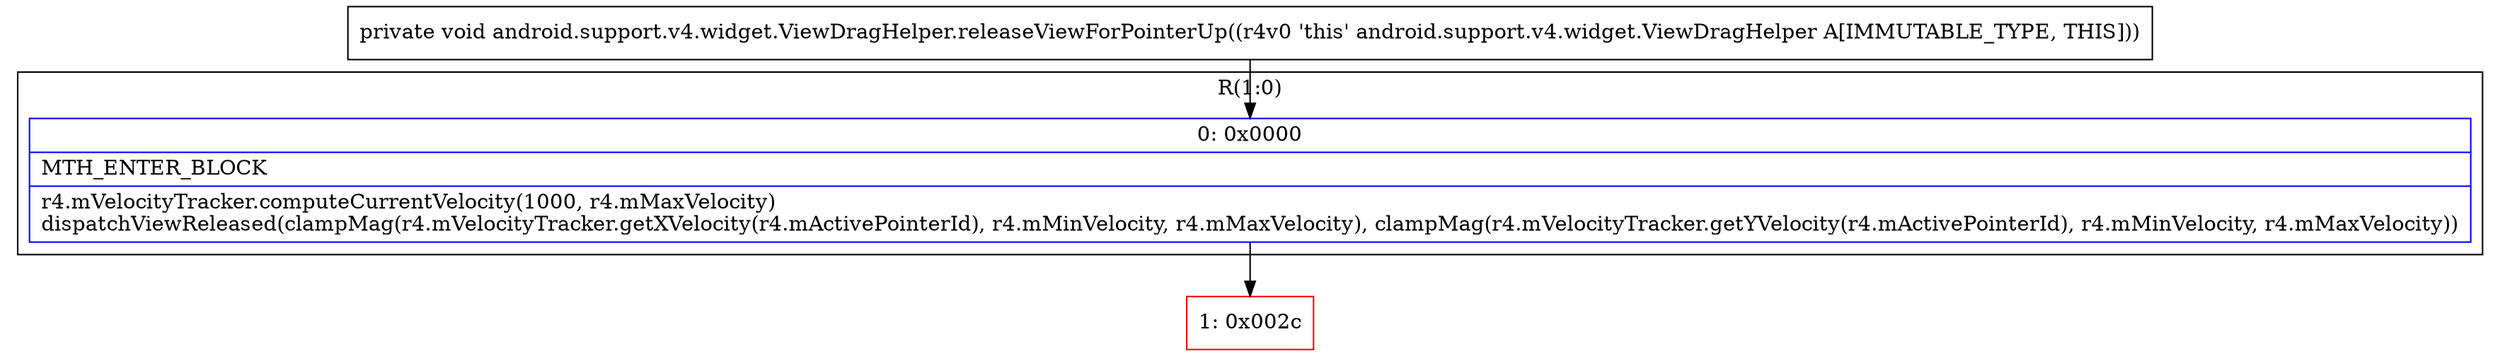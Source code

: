 digraph "CFG forandroid.support.v4.widget.ViewDragHelper.releaseViewForPointerUp()V" {
subgraph cluster_Region_951721254 {
label = "R(1:0)";
node [shape=record,color=blue];
Node_0 [shape=record,label="{0\:\ 0x0000|MTH_ENTER_BLOCK\l|r4.mVelocityTracker.computeCurrentVelocity(1000, r4.mMaxVelocity)\ldispatchViewReleased(clampMag(r4.mVelocityTracker.getXVelocity(r4.mActivePointerId), r4.mMinVelocity, r4.mMaxVelocity), clampMag(r4.mVelocityTracker.getYVelocity(r4.mActivePointerId), r4.mMinVelocity, r4.mMaxVelocity))\l}"];
}
Node_1 [shape=record,color=red,label="{1\:\ 0x002c}"];
MethodNode[shape=record,label="{private void android.support.v4.widget.ViewDragHelper.releaseViewForPointerUp((r4v0 'this' android.support.v4.widget.ViewDragHelper A[IMMUTABLE_TYPE, THIS])) }"];
MethodNode -> Node_0;
Node_0 -> Node_1;
}

